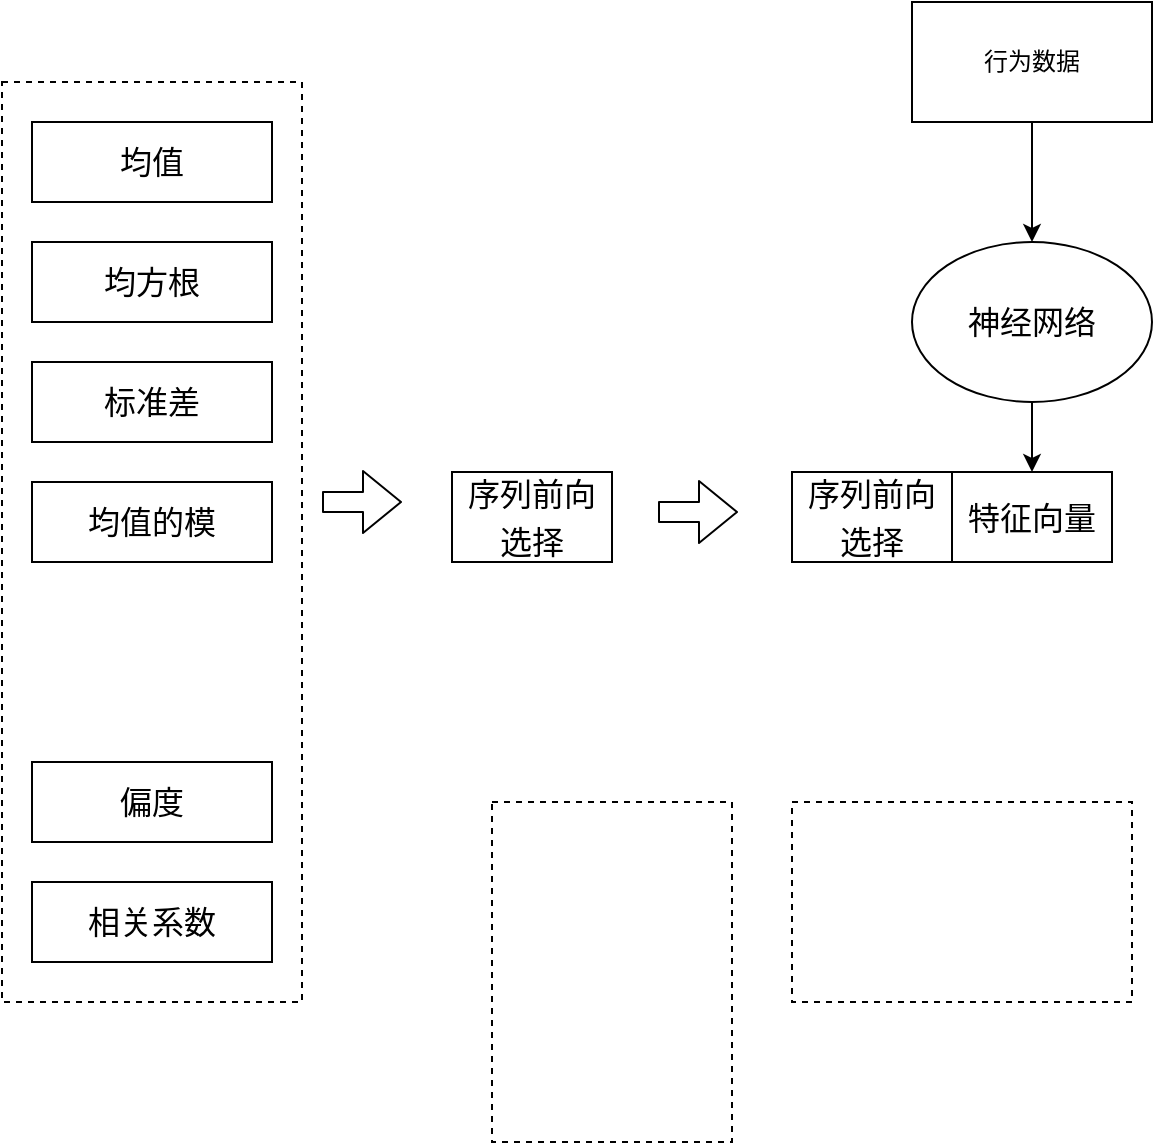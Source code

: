 <mxfile version="12.2.2" type="github" pages="1">
  <diagram id="4a39q2auaV-xZN6c6QUD" name="Page-1">
    <mxGraphModel dx="1019" dy="519" grid="1" gridSize="10" guides="1" tooltips="1" connect="1" arrows="1" fold="1" page="1" pageScale="1" pageWidth="827" pageHeight="1169" math="0" shadow="0">
      <root>
        <mxCell id="0"/>
        <mxCell id="1" parent="0"/>
        <mxCell id="o6BnJkaYNzVzD3ShalXg-1" value="均值" style="rounded=0;whiteSpace=wrap;html=1;fontSize=16;" parent="1" vertex="1">
          <mxGeometry x="80" y="130" width="120" height="40" as="geometry"/>
        </mxCell>
        <mxCell id="o6BnJkaYNzVzD3ShalXg-2" value="均方根" style="rounded=0;whiteSpace=wrap;html=1;fontSize=16;" parent="1" vertex="1">
          <mxGeometry x="80" y="190" width="120" height="40" as="geometry"/>
        </mxCell>
        <mxCell id="o6BnJkaYNzVzD3ShalXg-3" value="标准差" style="rounded=0;whiteSpace=wrap;html=1;fontSize=16;" parent="1" vertex="1">
          <mxGeometry x="80" y="250" width="120" height="40" as="geometry"/>
        </mxCell>
        <mxCell id="o6BnJkaYNzVzD3ShalXg-4" value="&lt;span style=&quot;font-size: 12pt ; line-height: 150%&quot;&gt;序列前向选择&lt;/span&gt;" style="rounded=0;whiteSpace=wrap;html=1;fontSize=16;" parent="1" vertex="1">
          <mxGeometry x="290" y="305" width="80" height="45" as="geometry"/>
        </mxCell>
        <mxCell id="o6BnJkaYNzVzD3ShalXg-5" value="相关系数" style="rounded=0;whiteSpace=wrap;html=1;fontSize=16;" parent="1" vertex="1">
          <mxGeometry x="80" y="510" width="120" height="40" as="geometry"/>
        </mxCell>
        <mxCell id="o6BnJkaYNzVzD3ShalXg-6" value="偏度" style="rounded=0;whiteSpace=wrap;html=1;fontSize=16;" parent="1" vertex="1">
          <mxGeometry x="80" y="450" width="120" height="40" as="geometry"/>
        </mxCell>
        <mxCell id="o6BnJkaYNzVzD3ShalXg-9" value="均值的模" style="rounded=0;whiteSpace=wrap;html=1;fontSize=16;" parent="1" vertex="1">
          <mxGeometry x="80" y="310" width="120" height="40" as="geometry"/>
        </mxCell>
        <mxCell id="o6BnJkaYNzVzD3ShalXg-13" value="" style="rounded=0;whiteSpace=wrap;html=1;fontSize=16;dashed=1;fillColor=none;" parent="1" vertex="1">
          <mxGeometry x="65" y="110" width="150" height="460" as="geometry"/>
        </mxCell>
        <mxCell id="o6BnJkaYNzVzD3ShalXg-14" value="" style="rounded=0;whiteSpace=wrap;html=1;dashed=1;fillColor=none;fontSize=16;" parent="1" vertex="1">
          <mxGeometry x="310" y="470" width="120" height="170" as="geometry"/>
        </mxCell>
        <mxCell id="o6BnJkaYNzVzD3ShalXg-15" value="" style="rounded=0;whiteSpace=wrap;html=1;dashed=1;fillColor=none;fontSize=16;" parent="1" vertex="1">
          <mxGeometry x="460" y="470" width="170" height="100" as="geometry"/>
        </mxCell>
        <mxCell id="L1K248meVKGxkzELrdeW-6" value="" style="edgeStyle=orthogonalEdgeStyle;rounded=0;orthogonalLoop=1;jettySize=auto;html=1;" edge="1" parent="1" source="o6BnJkaYNzVzD3ShalXg-17" target="L1K248meVKGxkzELrdeW-5">
          <mxGeometry relative="1" as="geometry"/>
        </mxCell>
        <mxCell id="o6BnJkaYNzVzD3ShalXg-17" value="神经网络" style="ellipse;whiteSpace=wrap;html=1;fillColor=none;fontSize=16;" parent="1" vertex="1">
          <mxGeometry x="520" y="190" width="120" height="80" as="geometry"/>
        </mxCell>
        <mxCell id="L1K248meVKGxkzELrdeW-1" value="" style="shape=flexArrow;endArrow=classic;html=1;" edge="1" parent="1">
          <mxGeometry width="50" height="50" relative="1" as="geometry">
            <mxPoint x="225" y="320" as="sourcePoint"/>
            <mxPoint x="265" y="320" as="targetPoint"/>
          </mxGeometry>
        </mxCell>
        <mxCell id="L1K248meVKGxkzELrdeW-2" value="" style="shape=flexArrow;endArrow=classic;html=1;" edge="1" parent="1">
          <mxGeometry width="50" height="50" relative="1" as="geometry">
            <mxPoint x="393" y="325" as="sourcePoint"/>
            <mxPoint x="433" y="325" as="targetPoint"/>
          </mxGeometry>
        </mxCell>
        <mxCell id="L1K248meVKGxkzELrdeW-3" value="&lt;span style=&quot;font-size: 12pt ; line-height: 150%&quot;&gt;序列前向选择&lt;/span&gt;" style="rounded=0;whiteSpace=wrap;html=1;fontSize=16;" vertex="1" parent="1">
          <mxGeometry x="460" y="305" width="80" height="45" as="geometry"/>
        </mxCell>
        <mxCell id="L1K248meVKGxkzELrdeW-7" value="" style="edgeStyle=orthogonalEdgeStyle;rounded=0;orthogonalLoop=1;jettySize=auto;html=1;" edge="1" parent="1" source="L1K248meVKGxkzELrdeW-4" target="o6BnJkaYNzVzD3ShalXg-17">
          <mxGeometry relative="1" as="geometry"/>
        </mxCell>
        <mxCell id="L1K248meVKGxkzELrdeW-4" value="行为数据" style="rounded=0;whiteSpace=wrap;html=1;" vertex="1" parent="1">
          <mxGeometry x="520" y="70" width="120" height="60" as="geometry"/>
        </mxCell>
        <mxCell id="L1K248meVKGxkzELrdeW-5" value="特征向量" style="rounded=0;whiteSpace=wrap;html=1;fontSize=16;" vertex="1" parent="1">
          <mxGeometry x="540" y="305" width="80" height="45" as="geometry"/>
        </mxCell>
      </root>
    </mxGraphModel>
  </diagram>
</mxfile>
